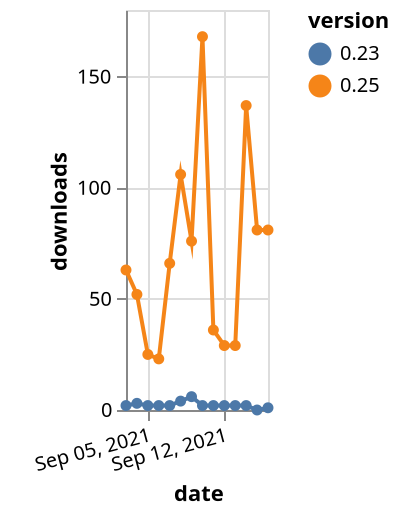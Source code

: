 {"$schema": "https://vega.github.io/schema/vega-lite/v5.json", "description": "A simple bar chart with embedded data.", "data": {"values": [{"date": "2021-09-03", "total": 3212, "delta": 2, "version": "0.23"}, {"date": "2021-09-04", "total": 3215, "delta": 3, "version": "0.23"}, {"date": "2021-09-05", "total": 3217, "delta": 2, "version": "0.23"}, {"date": "2021-09-06", "total": 3219, "delta": 2, "version": "0.23"}, {"date": "2021-09-07", "total": 3221, "delta": 2, "version": "0.23"}, {"date": "2021-09-08", "total": 3225, "delta": 4, "version": "0.23"}, {"date": "2021-09-09", "total": 3231, "delta": 6, "version": "0.23"}, {"date": "2021-09-10", "total": 3233, "delta": 2, "version": "0.23"}, {"date": "2021-09-11", "total": 3235, "delta": 2, "version": "0.23"}, {"date": "2021-09-12", "total": 3237, "delta": 2, "version": "0.23"}, {"date": "2021-09-13", "total": 3239, "delta": 2, "version": "0.23"}, {"date": "2021-09-14", "total": 3241, "delta": 2, "version": "0.23"}, {"date": "2021-09-15", "total": 3241, "delta": 0, "version": "0.23"}, {"date": "2021-09-16", "total": 3242, "delta": 1, "version": "0.23"}, {"date": "2021-09-03", "total": 70238, "delta": 63, "version": "0.25"}, {"date": "2021-09-04", "total": 70290, "delta": 52, "version": "0.25"}, {"date": "2021-09-05", "total": 70315, "delta": 25, "version": "0.25"}, {"date": "2021-09-06", "total": 70338, "delta": 23, "version": "0.25"}, {"date": "2021-09-07", "total": 70404, "delta": 66, "version": "0.25"}, {"date": "2021-09-08", "total": 70510, "delta": 106, "version": "0.25"}, {"date": "2021-09-09", "total": 70586, "delta": 76, "version": "0.25"}, {"date": "2021-09-10", "total": 70754, "delta": 168, "version": "0.25"}, {"date": "2021-09-11", "total": 70790, "delta": 36, "version": "0.25"}, {"date": "2021-09-12", "total": 70819, "delta": 29, "version": "0.25"}, {"date": "2021-09-13", "total": 70848, "delta": 29, "version": "0.25"}, {"date": "2021-09-14", "total": 70985, "delta": 137, "version": "0.25"}, {"date": "2021-09-15", "total": 71066, "delta": 81, "version": "0.25"}, {"date": "2021-09-16", "total": 71147, "delta": 81, "version": "0.25"}]}, "width": "container", "mark": {"type": "line", "point": {"filled": true}}, "encoding": {"x": {"field": "date", "type": "temporal", "timeUnit": "yearmonthdate", "title": "date", "axis": {"labelAngle": -15}}, "y": {"field": "delta", "type": "quantitative", "title": "downloads"}, "color": {"field": "version", "type": "nominal"}, "tooltip": {"field": "delta"}}}